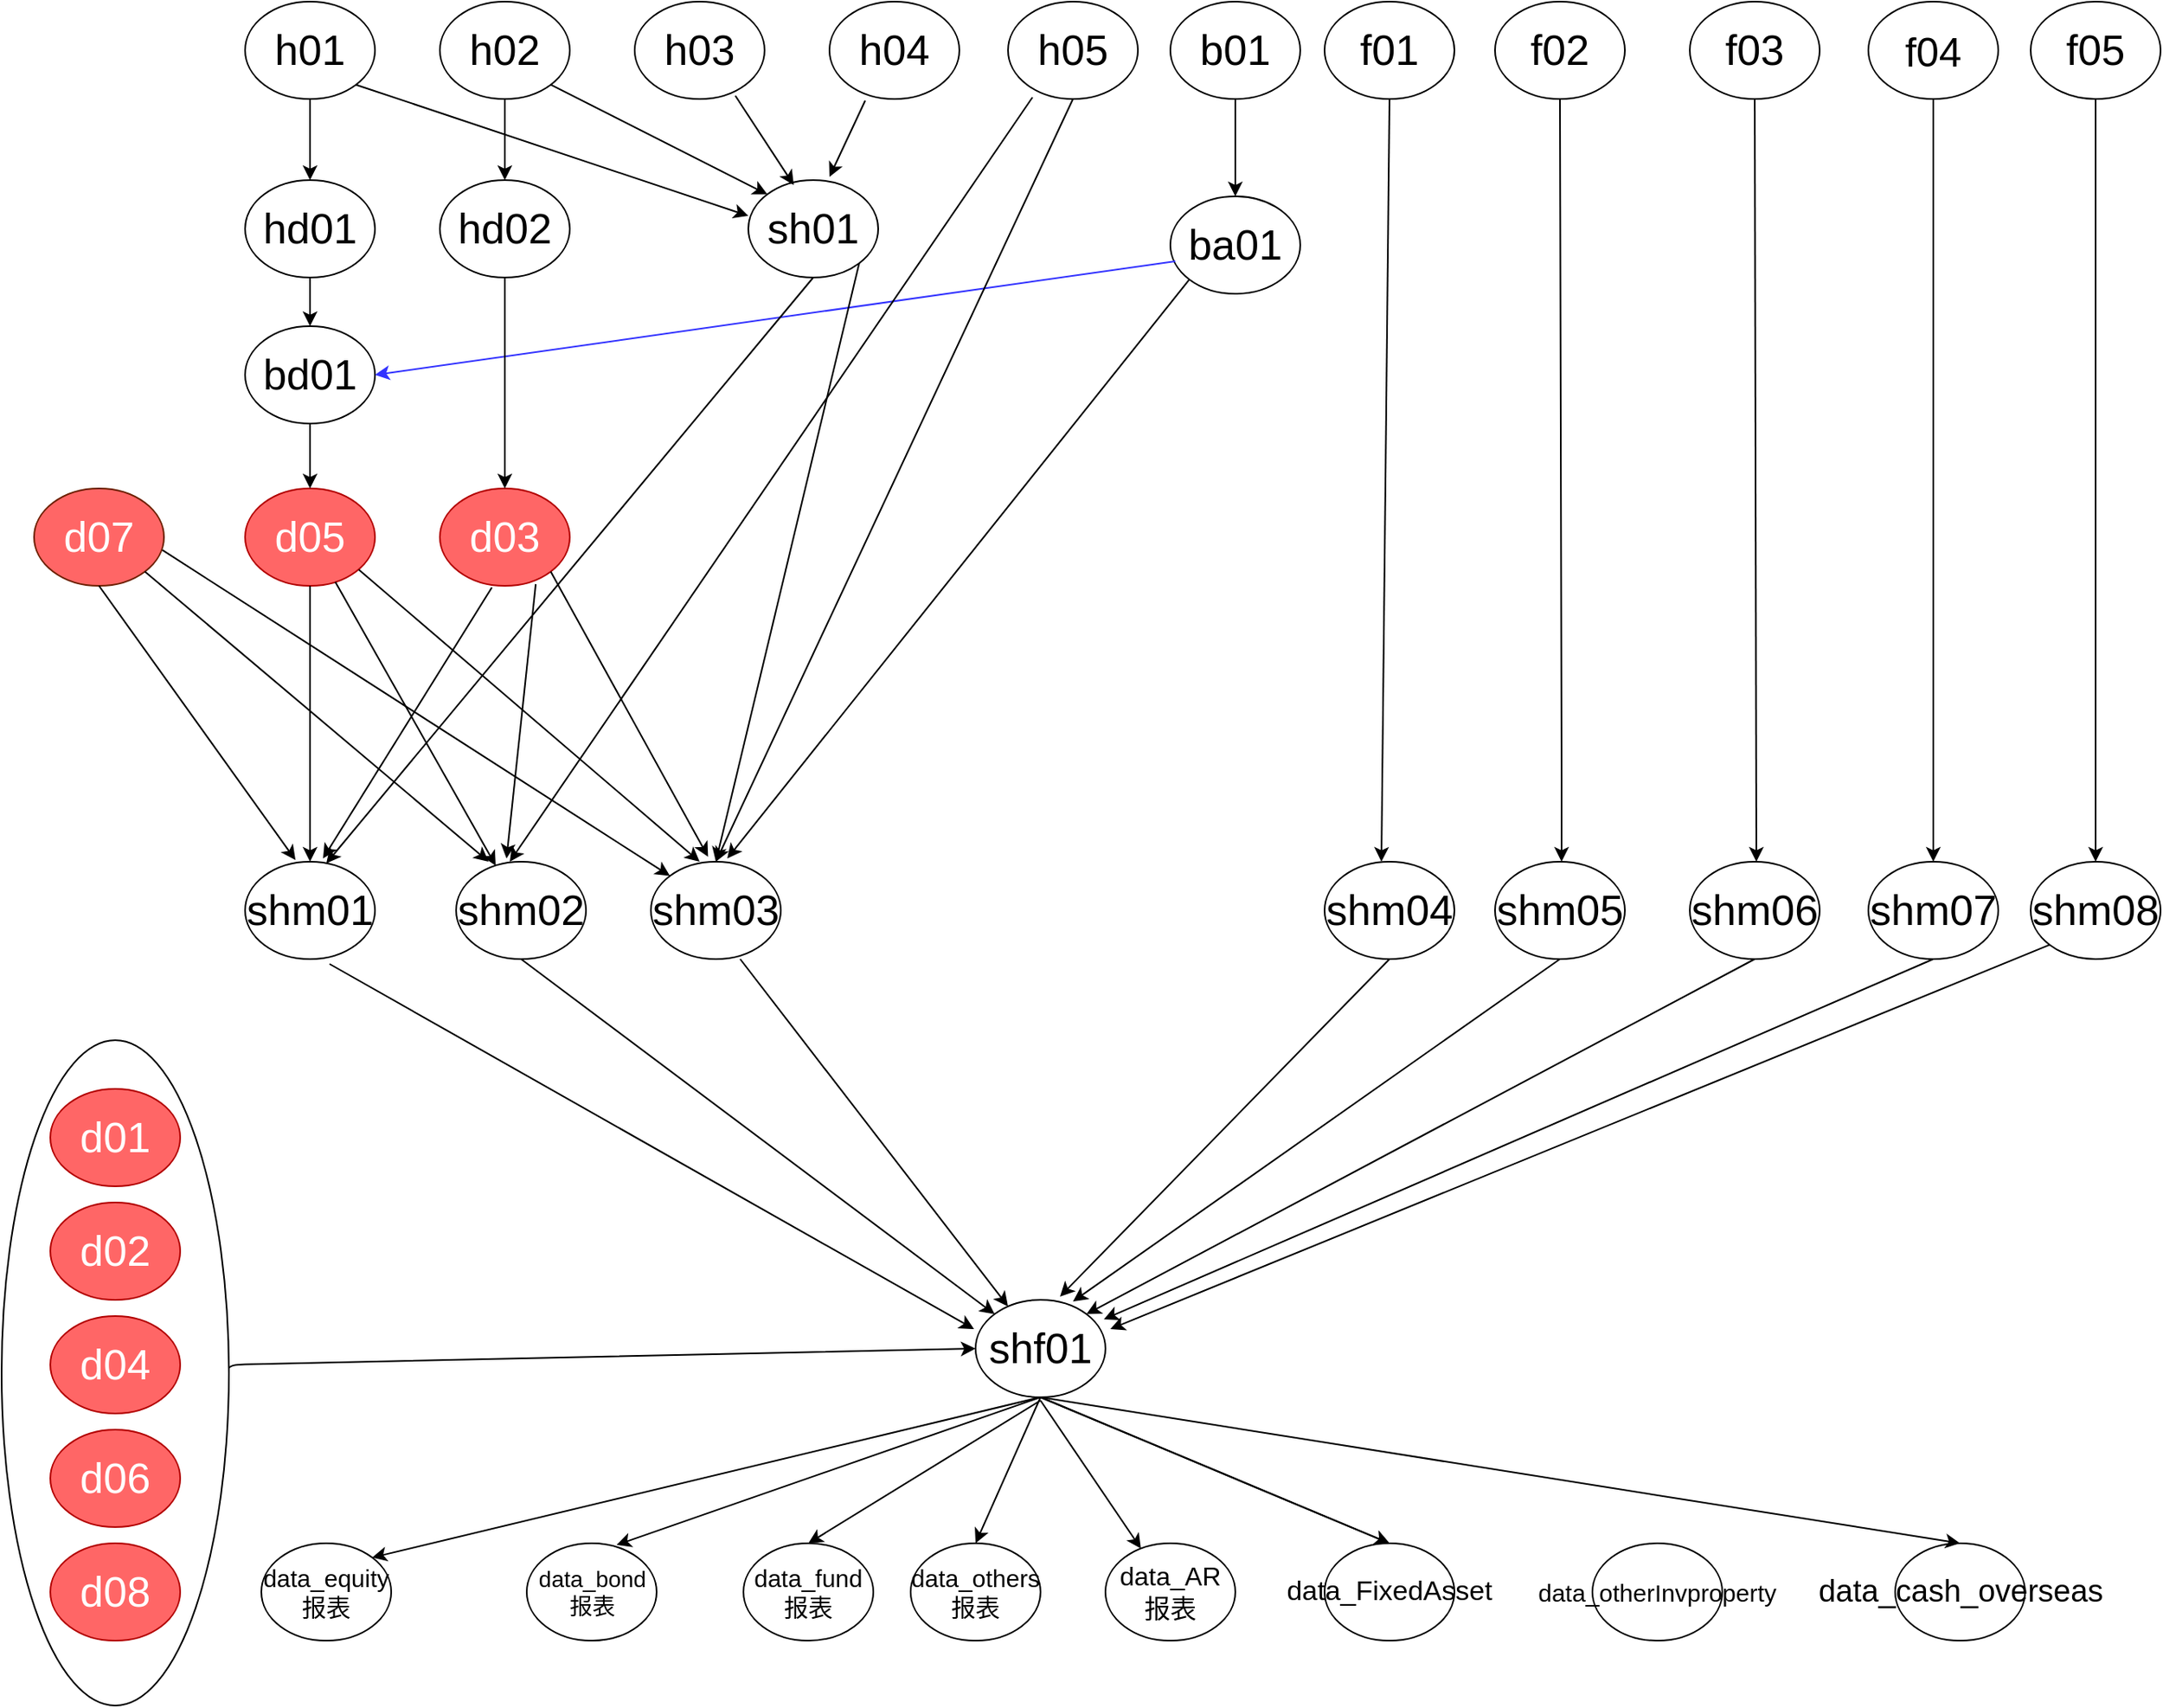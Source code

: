 <mxfile version="10.6.7" type="github"><diagram id="CE-nAmxv7aSpPfwxTt5X" name="Page-1"><mxGraphModel dx="2818" dy="1023" grid="1" gridSize="10" guides="1" tooltips="1" connect="1" arrows="1" fold="1" page="1" pageScale="1" pageWidth="827" pageHeight="1169" math="0" shadow="0"><root><mxCell id="0"/><mxCell id="1" parent="0"/><mxCell id="eKODtF2emk_onOJ8C8fp-1" value="" style="ellipse;whiteSpace=wrap;html=1;" parent="1" vertex="1"><mxGeometry x="-380" y="710" width="140" height="410" as="geometry"/></mxCell><mxCell id="vTBnJOC0n8OZ-84Smmaz-1" value="&lt;font style=&quot;font-size: 26px&quot;&gt;h04&lt;/font&gt;" style="ellipse;whiteSpace=wrap;html=1;" parent="1" vertex="1"><mxGeometry x="130" y="70" width="80" height="60" as="geometry"/></mxCell><mxCell id="vTBnJOC0n8OZ-84Smmaz-2" value="&lt;font style=&quot;font-size: 26px&quot;&gt;h01&lt;/font&gt;" style="ellipse;whiteSpace=wrap;html=1;strokeWidth=1;" parent="1" vertex="1"><mxGeometry x="-230" y="70" width="80" height="60" as="geometry"/></mxCell><mxCell id="vTBnJOC0n8OZ-84Smmaz-3" value="&lt;font style=&quot;font-size: 26px&quot;&gt;h02&lt;/font&gt;" style="ellipse;whiteSpace=wrap;html=1;strokeColor=#000000;strokeWidth=1;" parent="1" vertex="1"><mxGeometry x="-110" y="70" width="80" height="60" as="geometry"/></mxCell><mxCell id="vTBnJOC0n8OZ-84Smmaz-4" value="&lt;font style=&quot;font-size: 26px&quot;&gt;h03&lt;/font&gt;" style="ellipse;whiteSpace=wrap;html=1;" parent="1" vertex="1"><mxGeometry x="10" y="70" width="80" height="60" as="geometry"/></mxCell><mxCell id="vTBnJOC0n8OZ-84Smmaz-5" value="&lt;font style=&quot;font-size: 25px&quot;&gt;f04&lt;/font&gt;" style="ellipse;whiteSpace=wrap;html=1;" parent="1" vertex="1"><mxGeometry x="770" y="70" width="80" height="60" as="geometry"/></mxCell><mxCell id="vTBnJOC0n8OZ-84Smmaz-6" value="&lt;font style=&quot;font-size: 26px&quot;&gt;f03&lt;/font&gt;" style="ellipse;whiteSpace=wrap;html=1;" parent="1" vertex="1"><mxGeometry x="660" y="70" width="80" height="60" as="geometry"/></mxCell><mxCell id="vTBnJOC0n8OZ-84Smmaz-7" value="&lt;font style=&quot;font-size: 26px&quot;&gt;f02&lt;/font&gt;" style="ellipse;whiteSpace=wrap;html=1;" parent="1" vertex="1"><mxGeometry x="540" y="70" width="80" height="60" as="geometry"/></mxCell><mxCell id="vTBnJOC0n8OZ-84Smmaz-8" value="&lt;font style=&quot;font-size: 26px&quot;&gt;f01&lt;/font&gt;" style="ellipse;whiteSpace=wrap;html=1;" parent="1" vertex="1"><mxGeometry x="435" y="70" width="80" height="60" as="geometry"/></mxCell><mxCell id="vTBnJOC0n8OZ-84Smmaz-9" value="&lt;font style=&quot;font-size: 26px&quot;&gt;h05&lt;/font&gt;" style="ellipse;whiteSpace=wrap;html=1;" parent="1" vertex="1"><mxGeometry x="240" y="70" width="80" height="60" as="geometry"/></mxCell><mxCell id="--Qk28p9DSzuA7onRjqX-1" value="&lt;font style=&quot;font-size: 26px&quot;&gt;f05&lt;/font&gt;" style="ellipse;whiteSpace=wrap;html=1;" parent="1" vertex="1"><mxGeometry x="870" y="70" width="80" height="60" as="geometry"/></mxCell><mxCell id="--Qk28p9DSzuA7onRjqX-2" value="&lt;font style=&quot;font-size: 26px&quot;&gt;hd01&lt;/font&gt;" style="ellipse;whiteSpace=wrap;html=1;" parent="1" vertex="1"><mxGeometry x="-230" y="180" width="80" height="60" as="geometry"/></mxCell><mxCell id="--Qk28p9DSzuA7onRjqX-3" value="&lt;font style=&quot;font-size: 26px&quot;&gt;hd02&lt;/font&gt;" style="ellipse;whiteSpace=wrap;html=1;" parent="1" vertex="1"><mxGeometry x="-110" y="180" width="80" height="60" as="geometry"/></mxCell><mxCell id="--Qk28p9DSzuA7onRjqX-4" value="&lt;font style=&quot;font-size: 26px&quot;&gt;b01&lt;/font&gt;" style="ellipse;whiteSpace=wrap;html=1;" parent="1" vertex="1"><mxGeometry x="340" y="70" width="80" height="60" as="geometry"/></mxCell><mxCell id="--Qk28p9DSzuA7onRjqX-7" value="&lt;font style=&quot;font-size: 26px&quot;&gt;ba01&lt;/font&gt;" style="ellipse;whiteSpace=wrap;html=1;" parent="1" vertex="1"><mxGeometry x="340" y="190" width="80" height="60" as="geometry"/></mxCell><mxCell id="--Qk28p9DSzuA7onRjqX-8" value="&lt;font style=&quot;font-size: 26px&quot;&gt;shm05&lt;/font&gt;" style="ellipse;whiteSpace=wrap;html=1;" parent="1" vertex="1"><mxGeometry x="540" y="600" width="80" height="60" as="geometry"/></mxCell><mxCell id="--Qk28p9DSzuA7onRjqX-9" value="&lt;font style=&quot;font-size: 26px&quot;&gt;shm04&lt;/font&gt;" style="ellipse;whiteSpace=wrap;html=1;" parent="1" vertex="1"><mxGeometry x="435" y="600" width="80" height="60" as="geometry"/></mxCell><mxCell id="--Qk28p9DSzuA7onRjqX-10" value="&lt;font style=&quot;font-size: 26px&quot;&gt;shm03&lt;/font&gt;" style="ellipse;whiteSpace=wrap;html=1;" parent="1" vertex="1"><mxGeometry x="20" y="600" width="80" height="60" as="geometry"/></mxCell><mxCell id="--Qk28p9DSzuA7onRjqX-11" value="&lt;font style=&quot;font-size: 26px&quot;&gt;shm02&lt;/font&gt;" style="ellipse;whiteSpace=wrap;html=1;" parent="1" vertex="1"><mxGeometry x="-100" y="600" width="80" height="60" as="geometry"/></mxCell><mxCell id="--Qk28p9DSzuA7onRjqX-12" value="&lt;font style=&quot;font-size: 26px&quot;&gt;shm01&lt;/font&gt;" style="ellipse;whiteSpace=wrap;html=1;" parent="1" vertex="1"><mxGeometry x="-230" y="600" width="80" height="60" as="geometry"/></mxCell><mxCell id="--Qk28p9DSzuA7onRjqX-14" value="&lt;font style=&quot;font-size: 26px&quot;&gt;shm08&lt;/font&gt;" style="ellipse;whiteSpace=wrap;html=1;" parent="1" vertex="1"><mxGeometry x="870" y="600" width="80" height="60" as="geometry"/></mxCell><mxCell id="--Qk28p9DSzuA7onRjqX-15" value="&lt;font style=&quot;font-size: 26px&quot;&gt;shm07&lt;/font&gt;" style="ellipse;whiteSpace=wrap;html=1;" parent="1" vertex="1"><mxGeometry x="770" y="600" width="80" height="60" as="geometry"/></mxCell><mxCell id="--Qk28p9DSzuA7onRjqX-16" value="&lt;font style=&quot;font-size: 26px&quot;&gt;shm06&lt;/font&gt;" style="ellipse;whiteSpace=wrap;html=1;" parent="1" vertex="1"><mxGeometry x="660" y="600" width="80" height="60" as="geometry"/></mxCell><mxCell id="--Qk28p9DSzuA7onRjqX-17" value="&lt;font style=&quot;font-size: 26px&quot;&gt;shf01&lt;/font&gt;" style="ellipse;whiteSpace=wrap;html=1;" parent="1" vertex="1"><mxGeometry x="220" y="870" width="80" height="60" as="geometry"/></mxCell><mxCell id="--Qk28p9DSzuA7onRjqX-19" value="" style="endArrow=classic;html=1;exitX=0.5;exitY=1;exitDx=0;exitDy=0;" parent="1" source="vTBnJOC0n8OZ-84Smmaz-2" target="--Qk28p9DSzuA7onRjqX-2" edge="1"><mxGeometry width="50" height="50" relative="1" as="geometry"><mxPoint x="-230" y="740" as="sourcePoint"/><mxPoint x="-180" y="690" as="targetPoint"/></mxGeometry></mxCell><mxCell id="--Qk28p9DSzuA7onRjqX-20" value="" style="endArrow=classic;html=1;exitX=0.5;exitY=1;exitDx=0;exitDy=0;entryX=0.5;entryY=0;entryDx=0;entryDy=0;" parent="1" source="vTBnJOC0n8OZ-84Smmaz-3" target="--Qk28p9DSzuA7onRjqX-3" edge="1"><mxGeometry width="50" height="50" relative="1" as="geometry"><mxPoint x="-20" y="220" as="sourcePoint"/><mxPoint x="30" y="170" as="targetPoint"/></mxGeometry></mxCell><mxCell id="--Qk28p9DSzuA7onRjqX-27" value="" style="endArrow=classic;html=1;exitX=0.65;exitY=1.05;exitDx=0;exitDy=0;exitPerimeter=0;entryX=-0.012;entryY=0.3;entryDx=0;entryDy=0;entryPerimeter=0;" parent="1" source="--Qk28p9DSzuA7onRjqX-12" target="--Qk28p9DSzuA7onRjqX-17" edge="1"><mxGeometry width="50" height="50" relative="1" as="geometry"><mxPoint x="-230" y="740" as="sourcePoint"/><mxPoint x="-180" y="690" as="targetPoint"/></mxGeometry></mxCell><mxCell id="--Qk28p9DSzuA7onRjqX-28" value="" style="endArrow=classic;html=1;exitX=0.5;exitY=1;exitDx=0;exitDy=0;entryX=0;entryY=0;entryDx=0;entryDy=0;" parent="1" source="--Qk28p9DSzuA7onRjqX-11" target="--Qk28p9DSzuA7onRjqX-17" edge="1"><mxGeometry width="50" height="50" relative="1" as="geometry"><mxPoint x="-230" y="740" as="sourcePoint"/><mxPoint x="-180" y="690" as="targetPoint"/></mxGeometry></mxCell><mxCell id="--Qk28p9DSzuA7onRjqX-29" value="" style="endArrow=classic;html=1;" parent="1" target="--Qk28p9DSzuA7onRjqX-17" edge="1"><mxGeometry width="50" height="50" relative="1" as="geometry"><mxPoint x="75" y="660" as="sourcePoint"/><mxPoint x="-180" y="690" as="targetPoint"/></mxGeometry></mxCell><mxCell id="--Qk28p9DSzuA7onRjqX-34" value="&lt;font style=&quot;font-size: 26px&quot;&gt;d07&lt;/font&gt;" style="ellipse;whiteSpace=wrap;html=1;fillColor=#FF6666;strokeColor=#6D1F00;fontColor=#ffffff;" parent="1" vertex="1"><mxGeometry x="-360" y="370" width="80" height="60" as="geometry"/></mxCell><mxCell id="--Qk28p9DSzuA7onRjqX-6" value="&lt;font style=&quot;font-size: 26px&quot;&gt;sh01&lt;/font&gt;" style="ellipse;whiteSpace=wrap;html=1;" parent="1" vertex="1"><mxGeometry x="80" y="180" width="80" height="60" as="geometry"/></mxCell><mxCell id="--Qk28p9DSzuA7onRjqX-5" value="&lt;font style=&quot;font-size: 26px&quot;&gt;bd01&lt;/font&gt;" style="ellipse;whiteSpace=wrap;html=1;" parent="1" vertex="1"><mxGeometry x="-230" y="270" width="80" height="60" as="geometry"/></mxCell><mxCell id="--Qk28p9DSzuA7onRjqX-55" value="&lt;font style=&quot;font-size: 26px&quot;&gt;d05&lt;/font&gt;" style="ellipse;whiteSpace=wrap;html=1;fillColor=#FF6666;strokeColor=#B20000;fontColor=#ffffff;" parent="1" vertex="1"><mxGeometry x="-230" y="370" width="80" height="60" as="geometry"/></mxCell><mxCell id="--Qk28p9DSzuA7onRjqX-56" value="" style="endArrow=classic;html=1;exitX=0.5;exitY=1;exitDx=0;exitDy=0;" parent="1" source="--Qk28p9DSzuA7onRjqX-5" target="--Qk28p9DSzuA7onRjqX-55" edge="1"><mxGeometry width="50" height="50" relative="1" as="geometry"><mxPoint x="-340" y="740" as="sourcePoint"/><mxPoint x="-290" y="690" as="targetPoint"/></mxGeometry></mxCell><mxCell id="--Qk28p9DSzuA7onRjqX-57" value="&lt;font style=&quot;font-size: 26px&quot;&gt;d03&lt;/font&gt;" style="ellipse;whiteSpace=wrap;html=1;fillColor=#FF6666;strokeColor=#B20000;fontColor=#ffffff;" parent="1" vertex="1"><mxGeometry x="-110" y="370" width="80" height="60" as="geometry"/></mxCell><mxCell id="--Qk28p9DSzuA7onRjqX-104" value="" style="endArrow=classic;html=1;exitX=0.5;exitY=1;exitDx=0;exitDy=0;entryX=0.388;entryY=-0.017;entryDx=0;entryDy=0;entryPerimeter=0;" parent="1" source="--Qk28p9DSzuA7onRjqX-34" target="--Qk28p9DSzuA7onRjqX-12" edge="1"><mxGeometry width="50" height="50" relative="1" as="geometry"><mxPoint x="-370" y="540" as="sourcePoint"/><mxPoint x="-200" y="590" as="targetPoint"/></mxGeometry></mxCell><mxCell id="--Qk28p9DSzuA7onRjqX-105" value="" style="endArrow=classic;html=1;exitX=1;exitY=1;exitDx=0;exitDy=0;entryX=0.25;entryY=0;entryDx=0;entryDy=0;entryPerimeter=0;" parent="1" source="--Qk28p9DSzuA7onRjqX-34" target="--Qk28p9DSzuA7onRjqX-11" edge="1"><mxGeometry width="50" height="50" relative="1" as="geometry"><mxPoint x="-240" y="490" as="sourcePoint"/><mxPoint x="-320" y="950" as="targetPoint"/></mxGeometry></mxCell><mxCell id="--Qk28p9DSzuA7onRjqX-106" value="" style="endArrow=classic;html=1;exitX=0.988;exitY=0.633;exitDx=0;exitDy=0;exitPerimeter=0;entryX=0;entryY=0;entryDx=0;entryDy=0;" parent="1" source="--Qk28p9DSzuA7onRjqX-34" target="--Qk28p9DSzuA7onRjqX-10" edge="1"><mxGeometry width="50" height="50" relative="1" as="geometry"><mxPoint x="-130" y="470" as="sourcePoint"/><mxPoint x="-320" y="950" as="targetPoint"/></mxGeometry></mxCell><mxCell id="--Qk28p9DSzuA7onRjqX-110" value="" style="endArrow=classic;html=1;exitX=0.5;exitY=1;exitDx=0;exitDy=0;entryX=0.5;entryY=0;entryDx=0;entryDy=0;" parent="1" source="--Qk28p9DSzuA7onRjqX-55" target="--Qk28p9DSzuA7onRjqX-12" edge="1"><mxGeometry width="50" height="50" relative="1" as="geometry"><mxPoint x="-230" y="550" as="sourcePoint"/><mxPoint x="-320" y="950" as="targetPoint"/></mxGeometry></mxCell><mxCell id="--Qk28p9DSzuA7onRjqX-111" value="" style="endArrow=classic;html=1;" parent="1" target="--Qk28p9DSzuA7onRjqX-11" edge="1" source="--Qk28p9DSzuA7onRjqX-55"><mxGeometry width="50" height="50" relative="1" as="geometry"><mxPoint x="-169" y="429" as="sourcePoint"/><mxPoint x="-320" y="950" as="targetPoint"/></mxGeometry></mxCell><mxCell id="--Qk28p9DSzuA7onRjqX-112" value="" style="endArrow=classic;html=1;entryX=0.375;entryY=0;entryDx=0;entryDy=0;entryPerimeter=0;exitX=0.875;exitY=0.833;exitDx=0;exitDy=0;exitPerimeter=0;" parent="1" source="--Qk28p9DSzuA7onRjqX-55" target="--Qk28p9DSzuA7onRjqX-10" edge="1"><mxGeometry width="50" height="50" relative="1" as="geometry"><mxPoint x="-150" y="390" as="sourcePoint"/><mxPoint x="-320" y="950" as="targetPoint"/></mxGeometry></mxCell><mxCell id="--Qk28p9DSzuA7onRjqX-113" value="" style="endArrow=classic;html=1;exitX=0.4;exitY=1.017;exitDx=0;exitDy=0;exitPerimeter=0;entryX=0.6;entryY=-0.033;entryDx=0;entryDy=0;entryPerimeter=0;" parent="1" source="--Qk28p9DSzuA7onRjqX-57" target="--Qk28p9DSzuA7onRjqX-12" edge="1"><mxGeometry width="50" height="50" relative="1" as="geometry"><mxPoint x="-370" y="1000" as="sourcePoint"/><mxPoint x="-320" y="950" as="targetPoint"/></mxGeometry></mxCell><mxCell id="--Qk28p9DSzuA7onRjqX-116" value="" style="endArrow=classic;html=1;exitX=0.738;exitY=0.983;exitDx=0;exitDy=0;exitPerimeter=0;entryX=0.388;entryY=-0.033;entryDx=0;entryDy=0;entryPerimeter=0;" parent="1" source="--Qk28p9DSzuA7onRjqX-57" target="--Qk28p9DSzuA7onRjqX-11" edge="1"><mxGeometry width="50" height="50" relative="1" as="geometry"><mxPoint x="-370" y="1000" as="sourcePoint"/><mxPoint x="-320" y="950" as="targetPoint"/></mxGeometry></mxCell><mxCell id="--Qk28p9DSzuA7onRjqX-121" value="" style="endArrow=classic;html=1;exitX=0.038;exitY=0.667;exitDx=0;exitDy=0;exitPerimeter=0;entryX=1;entryY=0.5;entryDx=0;entryDy=0;strokeColor=#3333FF;" parent="1" source="--Qk28p9DSzuA7onRjqX-7" target="--Qk28p9DSzuA7onRjqX-5" edge="1"><mxGeometry width="50" height="50" relative="1" as="geometry"><mxPoint x="-20" y="440" as="sourcePoint"/><mxPoint x="-130" y="480" as="targetPoint"/><Array as="points"/></mxGeometry></mxCell><mxCell id="--Qk28p9DSzuA7onRjqX-126" value="&lt;font style=&quot;font-size: 26px&quot;&gt;d01&lt;/font&gt;" style="ellipse;whiteSpace=wrap;html=1;fillColor=#FF6666;strokeColor=#B20000;fontColor=#ffffff;" parent="1" vertex="1"><mxGeometry x="-350" y="740" width="80" height="60" as="geometry"/></mxCell><mxCell id="--Qk28p9DSzuA7onRjqX-130" value="&lt;font style=&quot;font-size: 26px&quot;&gt;d04&lt;/font&gt;" style="ellipse;whiteSpace=wrap;html=1;fillColor=#FF6666;strokeColor=#B20000;fontColor=#ffffff;" parent="1" vertex="1"><mxGeometry x="-350" y="880" width="80" height="60" as="geometry"/></mxCell><mxCell id="--Qk28p9DSzuA7onRjqX-131" value="&lt;font style=&quot;font-size: 26px&quot;&gt;d02&lt;/font&gt;" style="ellipse;whiteSpace=wrap;html=1;fillColor=#FF6666;strokeColor=#B20000;fontColor=#ffffff;" parent="1" vertex="1"><mxGeometry x="-350" y="810" width="80" height="60" as="geometry"/></mxCell><mxCell id="--Qk28p9DSzuA7onRjqX-133" value="&lt;font style=&quot;font-size: 26px&quot;&gt;d06&lt;/font&gt;" style="ellipse;whiteSpace=wrap;html=1;fillColor=#FF6666;strokeColor=#B20000;fontColor=#ffffff;" parent="1" vertex="1"><mxGeometry x="-350" y="950" width="80" height="60" as="geometry"/></mxCell><mxCell id="--Qk28p9DSzuA7onRjqX-134" value="&lt;font style=&quot;font-size: 26px&quot;&gt;d08&lt;/font&gt;" style="ellipse;whiteSpace=wrap;html=1;fillColor=#FF6666;strokeColor=#B20000;fontColor=#ffffff;" parent="1" vertex="1"><mxGeometry x="-350" y="1020" width="80" height="60" as="geometry"/></mxCell><mxCell id="--Qk28p9DSzuA7onRjqX-141" value="&lt;font style=&quot;font-size: 15px&quot;&gt;data_equity报表&lt;/font&gt;" style="ellipse;whiteSpace=wrap;html=1;" parent="1" vertex="1"><mxGeometry x="-220" y="1020" width="80" height="60" as="geometry"/></mxCell><mxCell id="--Qk28p9DSzuA7onRjqX-142" value="&lt;font style=&quot;font-size: 14px&quot;&gt;data_bond报表&lt;/font&gt;" style="ellipse;whiteSpace=wrap;html=1;" parent="1" vertex="1"><mxGeometry x="-56.5" y="1020" width="80" height="60" as="geometry"/></mxCell><mxCell id="--Qk28p9DSzuA7onRjqX-143" value="&lt;font style=&quot;font-size: 15px&quot;&gt;data_fund报表&lt;/font&gt;" style="ellipse;whiteSpace=wrap;html=1;" parent="1" vertex="1"><mxGeometry x="77" y="1020" width="80" height="60" as="geometry"/></mxCell><mxCell id="--Qk28p9DSzuA7onRjqX-144" value="&lt;font style=&quot;font-size: 15px&quot;&gt;data_others报表&lt;/font&gt;" style="ellipse;whiteSpace=wrap;html=1;" parent="1" vertex="1"><mxGeometry x="180" y="1020" width="80" height="60" as="geometry"/></mxCell><mxCell id="--Qk28p9DSzuA7onRjqX-145" value="&lt;font style=&quot;font-size: 16px&quot;&gt;data_AR报表&lt;/font&gt;" style="ellipse;whiteSpace=wrap;html=1;" parent="1" vertex="1"><mxGeometry x="300" y="1020" width="80" height="60" as="geometry"/></mxCell><mxCell id="--Qk28p9DSzuA7onRjqX-147" value="&lt;font style=&quot;font-size: 15px&quot;&gt;data_otherInvproperty&lt;/font&gt;" style="ellipse;whiteSpace=wrap;html=1;" parent="1" vertex="1"><mxGeometry x="600" y="1020" width="80" height="60" as="geometry"/></mxCell><mxCell id="--Qk28p9DSzuA7onRjqX-148" value="&lt;font style=&quot;font-size: 19px&quot;&gt;data_cash_overseas&lt;/font&gt;" style="ellipse;whiteSpace=wrap;html=1;" parent="1" vertex="1"><mxGeometry x="786.5" y="1020" width="80" height="60" as="geometry"/></mxCell><mxCell id="--Qk28p9DSzuA7onRjqX-149" value="" style="endArrow=classic;html=1;strokeColor=#000000;entryX=1;entryY=0;entryDx=0;entryDy=0;" parent="1" target="--Qk28p9DSzuA7onRjqX-141" edge="1"><mxGeometry width="50" height="50" relative="1" as="geometry"><mxPoint x="260" y="930" as="sourcePoint"/><mxPoint x="-320" y="1220" as="targetPoint"/></mxGeometry></mxCell><mxCell id="--Qk28p9DSzuA7onRjqX-151" value="" style="endArrow=classic;html=1;strokeColor=#000000;exitX=0.5;exitY=1;exitDx=0;exitDy=0;entryX=0.692;entryY=0.017;entryDx=0;entryDy=0;entryPerimeter=0;" parent="1" source="--Qk28p9DSzuA7onRjqX-17" target="--Qk28p9DSzuA7onRjqX-142" edge="1"><mxGeometry width="50" height="50" relative="1" as="geometry"><mxPoint x="-370" y="1270" as="sourcePoint"/><mxPoint x="-320" y="1220" as="targetPoint"/></mxGeometry></mxCell><mxCell id="--Qk28p9DSzuA7onRjqX-152" value="" style="endArrow=classic;html=1;strokeColor=#000000;entryX=0.5;entryY=0;entryDx=0;entryDy=0;" parent="1" target="--Qk28p9DSzuA7onRjqX-143" edge="1"><mxGeometry width="50" height="50" relative="1" as="geometry"><mxPoint x="260" y="932" as="sourcePoint"/><mxPoint x="-320" y="1220" as="targetPoint"/></mxGeometry></mxCell><mxCell id="--Qk28p9DSzuA7onRjqX-153" value="" style="endArrow=classic;html=1;strokeColor=#000000;exitX=0.5;exitY=1;exitDx=0;exitDy=0;entryX=0.5;entryY=0;entryDx=0;entryDy=0;" parent="1" source="--Qk28p9DSzuA7onRjqX-17" target="--Qk28p9DSzuA7onRjqX-144" edge="1"><mxGeometry width="50" height="50" relative="1" as="geometry"><mxPoint x="-370" y="1270" as="sourcePoint"/><mxPoint x="-320" y="1220" as="targetPoint"/></mxGeometry></mxCell><mxCell id="--Qk28p9DSzuA7onRjqX-154" value="" style="endArrow=classic;html=1;strokeColor=#000000;" parent="1" target="--Qk28p9DSzuA7onRjqX-145" edge="1"><mxGeometry width="50" height="50" relative="1" as="geometry"><mxPoint x="260" y="932" as="sourcePoint"/><mxPoint x="-320" y="1220" as="targetPoint"/></mxGeometry></mxCell><mxCell id="--Qk28p9DSzuA7onRjqX-155" value="" style="endArrow=classic;html=1;strokeColor=#000000;exitX=0.5;exitY=1;exitDx=0;exitDy=0;entryX=0.5;entryY=0;entryDx=0;entryDy=0;" parent="1" source="--Qk28p9DSzuA7onRjqX-17" target="--Qk28p9DSzuA7onRjqX-146" edge="1"><mxGeometry width="50" height="50" relative="1" as="geometry"><mxPoint x="-370" y="1270" as="sourcePoint"/><mxPoint x="-320" y="1220" as="targetPoint"/></mxGeometry></mxCell><mxCell id="--Qk28p9DSzuA7onRjqX-157" value="" style="endArrow=classic;html=1;strokeColor=#000000;entryX=0.5;entryY=0;entryDx=0;entryDy=0;" parent="1" target="--Qk28p9DSzuA7onRjqX-148" edge="1"><mxGeometry width="50" height="50" relative="1" as="geometry"><mxPoint x="260" y="930" as="sourcePoint"/><mxPoint x="-320" y="1220" as="targetPoint"/></mxGeometry></mxCell><mxCell id="eKODtF2emk_onOJ8C8fp-2" value="" style="endArrow=classic;html=1;exitX=0.5;exitY=1;exitDx=0;exitDy=0;entryX=0.5;entryY=0;entryDx=0;entryDy=0;" parent="1" source="--Qk28p9DSzuA7onRjqX-3" target="--Qk28p9DSzuA7onRjqX-57" edge="1"><mxGeometry width="50" height="50" relative="1" as="geometry"><mxPoint x="-110" y="840" as="sourcePoint"/><mxPoint x="-150" y="920" as="targetPoint"/></mxGeometry></mxCell><mxCell id="eKODtF2emk_onOJ8C8fp-3" value="" style="endArrow=classic;html=1;exitX=0.5;exitY=1;exitDx=0;exitDy=0;" parent="1" source="--Qk28p9DSzuA7onRjqX-2" edge="1"><mxGeometry width="50" height="50" relative="1" as="geometry"><mxPoint x="-490" y="880" as="sourcePoint"/><mxPoint x="-190" y="270" as="targetPoint"/></mxGeometry></mxCell><mxCell id="eKODtF2emk_onOJ8C8fp-4" value="" style="endArrow=classic;html=1;exitX=0.5;exitY=1;exitDx=0;exitDy=0;entryX=0.5;entryY=0;entryDx=0;entryDy=0;" parent="1" source="--Qk28p9DSzuA7onRjqX-4" target="--Qk28p9DSzuA7onRjqX-7" edge="1"><mxGeometry width="50" height="50" relative="1" as="geometry"><mxPoint x="330" y="240" as="sourcePoint"/><mxPoint x="390" y="440" as="targetPoint"/></mxGeometry></mxCell><mxCell id="eKODtF2emk_onOJ8C8fp-5" value="" style="endArrow=classic;html=1;exitX=1;exitY=1;exitDx=0;exitDy=0;entryX=0;entryY=0.367;entryDx=0;entryDy=0;entryPerimeter=0;" parent="1" source="vTBnJOC0n8OZ-84Smmaz-2" target="--Qk28p9DSzuA7onRjqX-6" edge="1"><mxGeometry width="50" height="50" relative="1" as="geometry"><mxPoint x="150" y="350" as="sourcePoint"/><mxPoint x="200" y="300" as="targetPoint"/></mxGeometry></mxCell><mxCell id="eKODtF2emk_onOJ8C8fp-6" value="" style="endArrow=classic;html=1;exitX=1;exitY=1;exitDx=0;exitDy=0;entryX=0;entryY=0;entryDx=0;entryDy=0;" parent="1" source="vTBnJOC0n8OZ-84Smmaz-3" target="--Qk28p9DSzuA7onRjqX-6" edge="1"><mxGeometry width="50" height="50" relative="1" as="geometry"><mxPoint x="80" y="190" as="sourcePoint"/><mxPoint x="130" y="140" as="targetPoint"/></mxGeometry></mxCell><mxCell id="eKODtF2emk_onOJ8C8fp-7" value="" style="endArrow=classic;html=1;exitX=0.775;exitY=0.967;exitDx=0;exitDy=0;exitPerimeter=0;entryX=0.35;entryY=0.05;entryDx=0;entryDy=0;entryPerimeter=0;" parent="1" source="vTBnJOC0n8OZ-84Smmaz-4" target="--Qk28p9DSzuA7onRjqX-6" edge="1"><mxGeometry width="50" height="50" relative="1" as="geometry"><mxPoint x="200" y="210" as="sourcePoint"/><mxPoint x="101" y="179" as="targetPoint"/></mxGeometry></mxCell><mxCell id="eKODtF2emk_onOJ8C8fp-9" value="" style="endArrow=classic;html=1;exitX=0.5;exitY=1;exitDx=0;exitDy=0;entryX=0.625;entryY=0.017;entryDx=0;entryDy=0;entryPerimeter=0;" parent="1" source="--Qk28p9DSzuA7onRjqX-6" target="--Qk28p9DSzuA7onRjqX-12" edge="1"><mxGeometry width="50" height="50" relative="1" as="geometry"><mxPoint y="470" as="sourcePoint"/><mxPoint x="50" y="420" as="targetPoint"/></mxGeometry></mxCell><mxCell id="eKODtF2emk_onOJ8C8fp-10" value="" style="endArrow=classic;html=1;entryX=0.5;entryY=0;entryDx=0;entryDy=0;exitX=1;exitY=1;exitDx=0;exitDy=0;" parent="1" target="--Qk28p9DSzuA7onRjqX-10" edge="1" source="--Qk28p9DSzuA7onRjqX-6"><mxGeometry width="50" height="50" relative="1" as="geometry"><mxPoint x="120" y="240" as="sourcePoint"/><mxPoint x="50" y="600" as="targetPoint"/></mxGeometry></mxCell><mxCell id="eKODtF2emk_onOJ8C8fp-11" value="" style="endArrow=classic;html=1;exitX=0;exitY=1;exitDx=0;exitDy=0;entryX=0.588;entryY=-0.033;entryDx=0;entryDy=0;entryPerimeter=0;" parent="1" source="--Qk28p9DSzuA7onRjqX-7" target="--Qk28p9DSzuA7onRjqX-10" edge="1"><mxGeometry width="50" height="50" relative="1" as="geometry"><mxPoint x="210" y="500" as="sourcePoint"/><mxPoint x="260" y="450" as="targetPoint"/></mxGeometry></mxCell><mxCell id="eKODtF2emk_onOJ8C8fp-12" value="" style="endArrow=classic;html=1;exitX=0.5;exitY=1;exitDx=0;exitDy=0;entryX=0.5;entryY=0;entryDx=0;entryDy=0;" parent="1" source="vTBnJOC0n8OZ-84Smmaz-9" target="--Qk28p9DSzuA7onRjqX-10" edge="1"><mxGeometry width="50" height="50" relative="1" as="geometry"><mxPoint x="160" y="410" as="sourcePoint"/><mxPoint x="210" y="360" as="targetPoint"/></mxGeometry></mxCell><mxCell id="eKODtF2emk_onOJ8C8fp-14" value="" style="endArrow=classic;html=1;exitX=0.188;exitY=0.983;exitDx=0;exitDy=0;exitPerimeter=0;entryX=0.413;entryY=0;entryDx=0;entryDy=0;entryPerimeter=0;" parent="1" source="vTBnJOC0n8OZ-84Smmaz-9" target="--Qk28p9DSzuA7onRjqX-11" edge="1"><mxGeometry width="50" height="50" relative="1" as="geometry"><mxPoint x="20" y="530" as="sourcePoint"/><mxPoint x="70" y="480" as="targetPoint"/></mxGeometry></mxCell><mxCell id="eKODtF2emk_onOJ8C8fp-15" value="" style="endArrow=classic;html=1;exitX=0.5;exitY=1;exitDx=0;exitDy=0;entryX=0.65;entryY=-0.033;entryDx=0;entryDy=0;entryPerimeter=0;" parent="1" source="--Qk28p9DSzuA7onRjqX-9" target="--Qk28p9DSzuA7onRjqX-17" edge="1"><mxGeometry width="50" height="50" relative="1" as="geometry"><mxPoint x="300" y="770" as="sourcePoint"/><mxPoint x="350" y="720" as="targetPoint"/></mxGeometry></mxCell><mxCell id="eKODtF2emk_onOJ8C8fp-16" value="" style="endArrow=classic;html=1;exitX=0.5;exitY=1;exitDx=0;exitDy=0;" parent="1" source="--Qk28p9DSzuA7onRjqX-8" edge="1"><mxGeometry width="50" height="50" relative="1" as="geometry"><mxPoint x="460" y="890" as="sourcePoint"/><mxPoint x="280" y="871" as="targetPoint"/></mxGeometry></mxCell><mxCell id="eKODtF2emk_onOJ8C8fp-17" value="" style="endArrow=classic;html=1;exitX=0.5;exitY=1;exitDx=0;exitDy=0;entryX=1;entryY=0;entryDx=0;entryDy=0;" parent="1" source="--Qk28p9DSzuA7onRjqX-16" target="--Qk28p9DSzuA7onRjqX-17" edge="1"><mxGeometry width="50" height="50" relative="1" as="geometry"><mxPoint x="560" y="830" as="sourcePoint"/><mxPoint x="610" y="780" as="targetPoint"/></mxGeometry></mxCell><mxCell id="eKODtF2emk_onOJ8C8fp-18" value="" style="endArrow=classic;html=1;exitX=0.5;exitY=1;exitDx=0;exitDy=0;entryX=0.988;entryY=0.2;entryDx=0;entryDy=0;entryPerimeter=0;" parent="1" source="--Qk28p9DSzuA7onRjqX-15" target="--Qk28p9DSzuA7onRjqX-17" edge="1"><mxGeometry width="50" height="50" relative="1" as="geometry"><mxPoint x="-380" y="1270" as="sourcePoint"/><mxPoint x="-330" y="1220" as="targetPoint"/></mxGeometry></mxCell><mxCell id="eKODtF2emk_onOJ8C8fp-19" value="" style="endArrow=classic;html=1;exitX=0;exitY=1;exitDx=0;exitDy=0;entryX=1.038;entryY=0.3;entryDx=0;entryDy=0;entryPerimeter=0;" parent="1" source="--Qk28p9DSzuA7onRjqX-14" target="--Qk28p9DSzuA7onRjqX-17" edge="1"><mxGeometry width="50" height="50" relative="1" as="geometry"><mxPoint x="600" y="950" as="sourcePoint"/><mxPoint x="650" y="900" as="targetPoint"/></mxGeometry></mxCell><mxCell id="eKODtF2emk_onOJ8C8fp-20" value="" style="endArrow=classic;html=1;exitX=1;exitY=0.5;exitDx=0;exitDy=0;entryX=0;entryY=0.5;entryDx=0;entryDy=0;" parent="1" source="eKODtF2emk_onOJ8C8fp-1" target="--Qk28p9DSzuA7onRjqX-17" edge="1"><mxGeometry width="50" height="50" relative="1" as="geometry"><mxPoint x="-380" y="1270" as="sourcePoint"/><mxPoint x="-330" y="1220" as="targetPoint"/><Array as="points"><mxPoint x="-240" y="910"/></Array></mxGeometry></mxCell><mxCell id="eKODtF2emk_onOJ8C8fp-21" value="" style="endArrow=classic;html=1;exitX=0.5;exitY=1;exitDx=0;exitDy=0;" parent="1" source="vTBnJOC0n8OZ-84Smmaz-8" edge="1"><mxGeometry width="50" height="50" relative="1" as="geometry"><mxPoint x="600" y="320" as="sourcePoint"/><mxPoint x="470" y="600" as="targetPoint"/></mxGeometry></mxCell><mxCell id="eKODtF2emk_onOJ8C8fp-22" value="" style="endArrow=classic;html=1;exitX=0.5;exitY=1;exitDx=0;exitDy=0;" parent="1" source="vTBnJOC0n8OZ-84Smmaz-7" edge="1"><mxGeometry width="50" height="50" relative="1" as="geometry"><mxPoint x="580" y="140" as="sourcePoint"/><mxPoint x="581" y="600" as="targetPoint"/><Array as="points"><mxPoint x="581" y="540"/></Array></mxGeometry></mxCell><mxCell id="eKODtF2emk_onOJ8C8fp-23" value="" style="endArrow=classic;html=1;exitX=0.5;exitY=1;exitDx=0;exitDy=0;" parent="1" source="vTBnJOC0n8OZ-84Smmaz-6" edge="1"><mxGeometry width="50" height="50" relative="1" as="geometry"><mxPoint x="630" y="390" as="sourcePoint"/><mxPoint x="701" y="600" as="targetPoint"/></mxGeometry></mxCell><mxCell id="eKODtF2emk_onOJ8C8fp-24" value="" style="endArrow=classic;html=1;exitX=0.5;exitY=1;exitDx=0;exitDy=0;" parent="1" source="vTBnJOC0n8OZ-84Smmaz-5" edge="1"><mxGeometry width="50" height="50" relative="1" as="geometry"><mxPoint x="880" y="480" as="sourcePoint"/><mxPoint x="810" y="600" as="targetPoint"/></mxGeometry></mxCell><mxCell id="eKODtF2emk_onOJ8C8fp-25" value="" style="endArrow=classic;html=1;exitX=0.5;exitY=1;exitDx=0;exitDy=0;entryX=0.5;entryY=0;entryDx=0;entryDy=0;" parent="1" source="--Qk28p9DSzuA7onRjqX-1" target="--Qk28p9DSzuA7onRjqX-14" edge="1"><mxGeometry width="50" height="50" relative="1" as="geometry"><mxPoint x="940" y="520" as="sourcePoint"/><mxPoint x="990" y="470" as="targetPoint"/></mxGeometry></mxCell><mxCell id="--Qk28p9DSzuA7onRjqX-146" value="&lt;font style=&quot;font-size: 17px&quot;&gt;data_FixedAsset&lt;/font&gt;" style="ellipse;whiteSpace=wrap;html=1;" parent="1" vertex="1"><mxGeometry x="435" y="1020" width="80" height="60" as="geometry"/></mxCell><mxCell id="msqKH6T5NHZdXceP4X6C-1" value="" style="endArrow=classic;html=1;strokeColor=#000000;entryX=0.5;entryY=0;entryDx=0;entryDy=0;" parent="1" target="--Qk28p9DSzuA7onRjqX-146" edge="1"><mxGeometry width="50" height="50" relative="1" as="geometry"><mxPoint x="260" y="930.0" as="sourcePoint"/><mxPoint x="610.571" y="1139.429" as="targetPoint"/></mxGeometry></mxCell><mxCell id="x9aUKfn-WQiSGZUhLvfE-1" value="" style="endArrow=classic;html=1;entryX=0.625;entryY=-0.033;entryDx=0;entryDy=0;entryPerimeter=0;exitX=0.275;exitY=1.017;exitDx=0;exitDy=0;exitPerimeter=0;" edge="1" parent="1" source="vTBnJOC0n8OZ-84Smmaz-1" target="--Qk28p9DSzuA7onRjqX-6"><mxGeometry width="50" height="50" relative="1" as="geometry"><mxPoint x="190" y="70" as="sourcePoint"/><mxPoint x="240" y="20" as="targetPoint"/></mxGeometry></mxCell><mxCell id="x9aUKfn-WQiSGZUhLvfE-2" value="" style="endArrow=classic;html=1;exitX=1;exitY=1;exitDx=0;exitDy=0;entryX=0.44;entryY=-0.05;entryDx=0;entryDy=0;entryPerimeter=0;" edge="1" parent="1" source="--Qk28p9DSzuA7onRjqX-57" target="--Qk28p9DSzuA7onRjqX-10"><mxGeometry width="50" height="50" relative="1" as="geometry"><mxPoint x="-30" y="470" as="sourcePoint"/><mxPoint x="50" y="590" as="targetPoint"/></mxGeometry></mxCell></root></mxGraphModel></diagram></mxfile>